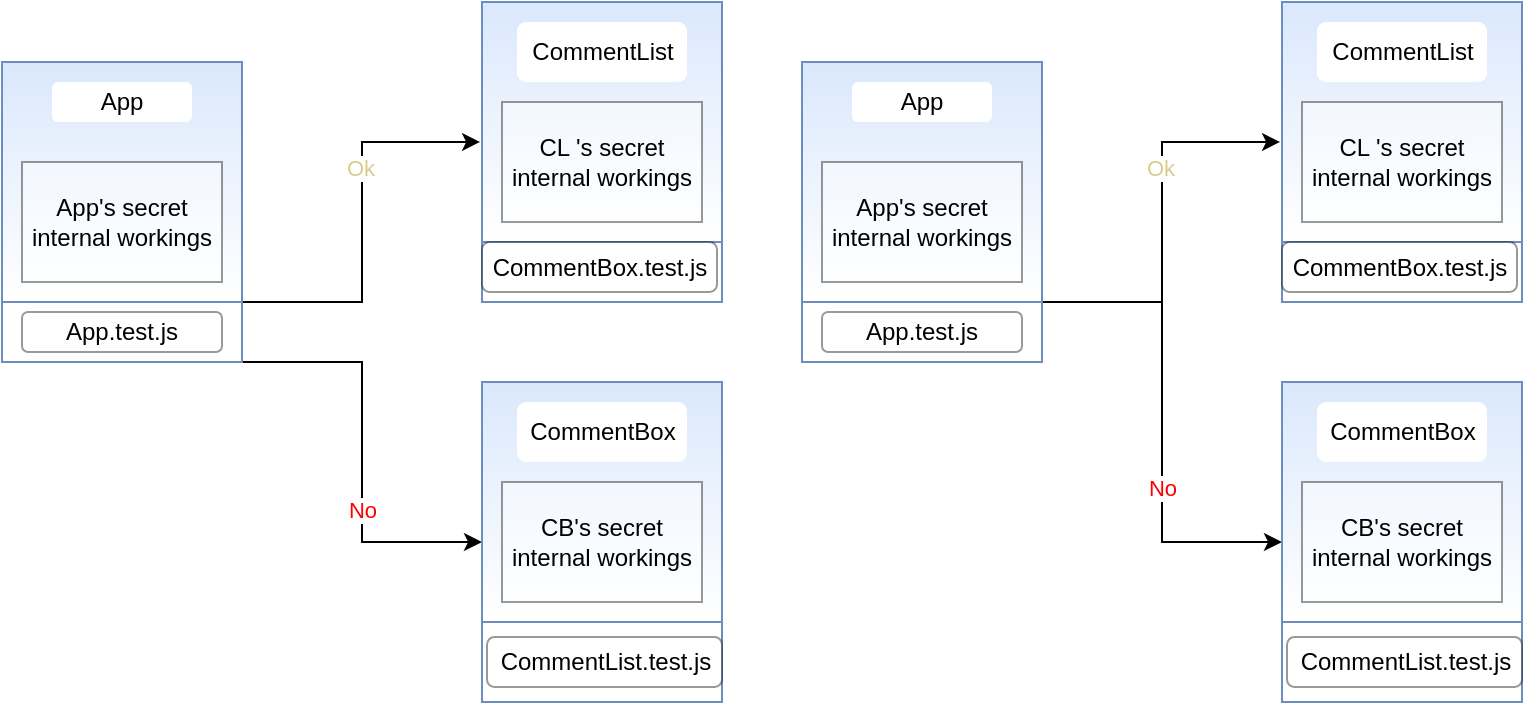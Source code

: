 <mxfile version="14.6.11" type="github">
  <diagram id="OV4i3EPiNZKbWgcswj3A" name="Page-1">
    <mxGraphModel dx="864" dy="475" grid="1" gridSize="10" guides="1" tooltips="1" connect="1" arrows="1" fold="1" page="1" pageScale="1" pageWidth="800" pageHeight="200" math="0" shadow="0">
      <root>
        <mxCell id="0" />
        <mxCell id="1" parent="0" />
        <mxCell id="-Zz1iQ8nHaRTQrOJkQAp-1" value="" style="whiteSpace=wrap;html=1;aspect=fixed;fillColor=#dae8fc;strokeColor=#6c8ebf;gradientColor=#ffffff;" vertex="1" parent="1">
          <mxGeometry x="20" y="60" width="120" height="120" as="geometry" />
        </mxCell>
        <mxCell id="-Zz1iQ8nHaRTQrOJkQAp-2" value="App&#39;s secret internal workings" style="rounded=0;whiteSpace=wrap;html=1;opacity=40;" vertex="1" parent="1">
          <mxGeometry x="30" y="110" width="100" height="60" as="geometry" />
        </mxCell>
        <mxCell id="-Zz1iQ8nHaRTQrOJkQAp-3" value="App" style="rounded=1;whiteSpace=wrap;html=1;strokeColor=none;" vertex="1" parent="1">
          <mxGeometry x="45" y="70" width="70" height="20" as="geometry" />
        </mxCell>
        <mxCell id="-Zz1iQ8nHaRTQrOJkQAp-12" style="edgeStyle=orthogonalEdgeStyle;rounded=0;orthogonalLoop=1;jettySize=auto;html=1;entryX=-0.008;entryY=0.583;entryDx=0;entryDy=0;entryPerimeter=0;" edge="1" parent="1" source="-Zz1iQ8nHaRTQrOJkQAp-8" target="-Zz1iQ8nHaRTQrOJkQAp-33">
          <mxGeometry relative="1" as="geometry">
            <mxPoint x="250" y="100" as="targetPoint" />
            <Array as="points">
              <mxPoint x="200" y="180" />
              <mxPoint x="200" y="100" />
            </Array>
          </mxGeometry>
        </mxCell>
        <mxCell id="-Zz1iQ8nHaRTQrOJkQAp-19" value="&lt;font color=&quot;#D6CE89&quot;&gt;Ok&lt;/font&gt;" style="edgeLabel;html=1;align=center;verticalAlign=middle;resizable=0;points=[];" vertex="1" connectable="0" parent="-Zz1iQ8nHaRTQrOJkQAp-12">
          <mxGeometry x="0.28" y="1" relative="1" as="geometry">
            <mxPoint as="offset" />
          </mxGeometry>
        </mxCell>
        <mxCell id="-Zz1iQ8nHaRTQrOJkQAp-31" style="edgeStyle=orthogonalEdgeStyle;rounded=0;orthogonalLoop=1;jettySize=auto;html=1;entryX=0;entryY=0.667;entryDx=0;entryDy=0;entryPerimeter=0;" edge="1" parent="1" source="-Zz1iQ8nHaRTQrOJkQAp-8" target="-Zz1iQ8nHaRTQrOJkQAp-23">
          <mxGeometry relative="1" as="geometry">
            <mxPoint x="200" y="370" as="targetPoint" />
            <Array as="points">
              <mxPoint x="200" y="210" />
              <mxPoint x="200" y="300" />
            </Array>
          </mxGeometry>
        </mxCell>
        <mxCell id="-Zz1iQ8nHaRTQrOJkQAp-40" value="&lt;font color=&quot;#FF0000&quot;&gt;No&lt;/font&gt;" style="edgeLabel;html=1;align=center;verticalAlign=middle;resizable=0;points=[];" vertex="1" connectable="0" parent="-Zz1iQ8nHaRTQrOJkQAp-31">
          <mxGeometry x="0.276" relative="1" as="geometry">
            <mxPoint as="offset" />
          </mxGeometry>
        </mxCell>
        <mxCell id="-Zz1iQ8nHaRTQrOJkQAp-8" value="" style="rounded=0;whiteSpace=wrap;html=1;strokeColor=#6c8ebf;gradientColor=#ffffff;fillColor=none;" vertex="1" parent="1">
          <mxGeometry x="20" y="180" width="120" height="30" as="geometry" />
        </mxCell>
        <mxCell id="-Zz1iQ8nHaRTQrOJkQAp-9" value="App.test.js" style="rounded=1;whiteSpace=wrap;html=1;opacity=40;" vertex="1" parent="1">
          <mxGeometry x="30" y="185" width="100" height="20" as="geometry" />
        </mxCell>
        <mxCell id="-Zz1iQ8nHaRTQrOJkQAp-23" value="" style="whiteSpace=wrap;html=1;aspect=fixed;fillColor=#dae8fc;strokeColor=#6c8ebf;gradientColor=#ffffff;" vertex="1" parent="1">
          <mxGeometry x="260" y="220" width="120" height="120" as="geometry" />
        </mxCell>
        <mxCell id="-Zz1iQ8nHaRTQrOJkQAp-24" value="CB&#39;s secret internal workings" style="rounded=0;whiteSpace=wrap;html=1;opacity=40;" vertex="1" parent="1">
          <mxGeometry x="270" y="270" width="100" height="60" as="geometry" />
        </mxCell>
        <mxCell id="-Zz1iQ8nHaRTQrOJkQAp-25" value="CommentBox" style="rounded=1;whiteSpace=wrap;html=1;strokeColor=none;" vertex="1" parent="1">
          <mxGeometry x="277.5" y="230" width="85" height="30" as="geometry" />
        </mxCell>
        <mxCell id="-Zz1iQ8nHaRTQrOJkQAp-26" value="" style="rounded=0;whiteSpace=wrap;html=1;strokeColor=#6c8ebf;gradientColor=#ffffff;fillColor=none;" vertex="1" parent="1">
          <mxGeometry x="260" y="340" width="120" height="40" as="geometry" />
        </mxCell>
        <mxCell id="-Zz1iQ8nHaRTQrOJkQAp-27" value="CommentList.test.js" style="rounded=1;whiteSpace=wrap;html=1;opacity=40;" vertex="1" parent="1">
          <mxGeometry x="262.5" y="347.5" width="117.5" height="25" as="geometry" />
        </mxCell>
        <mxCell id="-Zz1iQ8nHaRTQrOJkQAp-33" value="" style="whiteSpace=wrap;html=1;aspect=fixed;fillColor=#dae8fc;strokeColor=#6c8ebf;gradientColor=#ffffff;" vertex="1" parent="1">
          <mxGeometry x="260" y="30" width="120" height="120" as="geometry" />
        </mxCell>
        <mxCell id="-Zz1iQ8nHaRTQrOJkQAp-34" value="CL &#39;s secret internal workings" style="rounded=0;whiteSpace=wrap;html=1;opacity=40;" vertex="1" parent="1">
          <mxGeometry x="270" y="80" width="100" height="60" as="geometry" />
        </mxCell>
        <mxCell id="-Zz1iQ8nHaRTQrOJkQAp-36" value="" style="rounded=0;whiteSpace=wrap;html=1;strokeColor=#6c8ebf;gradientColor=#ffffff;fillColor=none;" vertex="1" parent="1">
          <mxGeometry x="260" y="150" width="120" height="30" as="geometry" />
        </mxCell>
        <mxCell id="-Zz1iQ8nHaRTQrOJkQAp-38" value="&lt;div&gt;CommentList &lt;/div&gt;" style="rounded=1;whiteSpace=wrap;html=1;strokeColor=none;" vertex="1" parent="1">
          <mxGeometry x="277.5" y="40" width="85" height="30" as="geometry" />
        </mxCell>
        <mxCell id="-Zz1iQ8nHaRTQrOJkQAp-39" value="CommentBox.test.js" style="rounded=1;whiteSpace=wrap;html=1;opacity=40;" vertex="1" parent="1">
          <mxGeometry x="260" y="150" width="117.5" height="25" as="geometry" />
        </mxCell>
        <mxCell id="-Zz1iQ8nHaRTQrOJkQAp-41" value="" style="whiteSpace=wrap;html=1;aspect=fixed;fillColor=#dae8fc;strokeColor=#6c8ebf;gradientColor=#ffffff;" vertex="1" parent="1">
          <mxGeometry x="420" y="60" width="120" height="120" as="geometry" />
        </mxCell>
        <mxCell id="-Zz1iQ8nHaRTQrOJkQAp-42" value="App&#39;s secret internal workings" style="rounded=0;whiteSpace=wrap;html=1;opacity=40;" vertex="1" parent="1">
          <mxGeometry x="430" y="110" width="100" height="60" as="geometry" />
        </mxCell>
        <mxCell id="-Zz1iQ8nHaRTQrOJkQAp-43" value="App" style="rounded=1;whiteSpace=wrap;html=1;strokeColor=none;" vertex="1" parent="1">
          <mxGeometry x="445" y="70" width="70" height="20" as="geometry" />
        </mxCell>
        <mxCell id="-Zz1iQ8nHaRTQrOJkQAp-44" style="edgeStyle=orthogonalEdgeStyle;rounded=0;orthogonalLoop=1;jettySize=auto;html=1;entryX=-0.008;entryY=0.583;entryDx=0;entryDy=0;entryPerimeter=0;" edge="1" parent="1" source="-Zz1iQ8nHaRTQrOJkQAp-48" target="-Zz1iQ8nHaRTQrOJkQAp-55">
          <mxGeometry relative="1" as="geometry">
            <mxPoint x="650" y="100" as="targetPoint" />
            <Array as="points">
              <mxPoint x="600" y="180" />
              <mxPoint x="600" y="100" />
            </Array>
          </mxGeometry>
        </mxCell>
        <mxCell id="-Zz1iQ8nHaRTQrOJkQAp-45" value="&lt;font color=&quot;#D6CE89&quot;&gt;Ok&lt;/font&gt;" style="edgeLabel;html=1;align=center;verticalAlign=middle;resizable=0;points=[];" vertex="1" connectable="0" parent="-Zz1iQ8nHaRTQrOJkQAp-44">
          <mxGeometry x="0.28" y="1" relative="1" as="geometry">
            <mxPoint as="offset" />
          </mxGeometry>
        </mxCell>
        <mxCell id="-Zz1iQ8nHaRTQrOJkQAp-46" style="edgeStyle=orthogonalEdgeStyle;rounded=0;orthogonalLoop=1;jettySize=auto;html=1;entryX=0;entryY=0.667;entryDx=0;entryDy=0;entryPerimeter=0;" edge="1" parent="1" source="-Zz1iQ8nHaRTQrOJkQAp-48" target="-Zz1iQ8nHaRTQrOJkQAp-50">
          <mxGeometry relative="1" as="geometry">
            <mxPoint x="600" y="370" as="targetPoint" />
            <Array as="points">
              <mxPoint x="600" y="180" />
              <mxPoint x="600" y="300" />
            </Array>
          </mxGeometry>
        </mxCell>
        <mxCell id="-Zz1iQ8nHaRTQrOJkQAp-47" value="&lt;font color=&quot;#FF0000&quot;&gt;No&lt;/font&gt;" style="edgeLabel;html=1;align=center;verticalAlign=middle;resizable=0;points=[];" vertex="1" connectable="0" parent="-Zz1iQ8nHaRTQrOJkQAp-46">
          <mxGeometry x="0.276" relative="1" as="geometry">
            <mxPoint as="offset" />
          </mxGeometry>
        </mxCell>
        <mxCell id="-Zz1iQ8nHaRTQrOJkQAp-48" value="" style="rounded=0;whiteSpace=wrap;html=1;strokeColor=#6c8ebf;gradientColor=#ffffff;fillColor=none;" vertex="1" parent="1">
          <mxGeometry x="420" y="180" width="120" height="30" as="geometry" />
        </mxCell>
        <mxCell id="-Zz1iQ8nHaRTQrOJkQAp-49" value="App.test.js" style="rounded=1;whiteSpace=wrap;html=1;opacity=40;" vertex="1" parent="1">
          <mxGeometry x="430" y="185" width="100" height="20" as="geometry" />
        </mxCell>
        <mxCell id="-Zz1iQ8nHaRTQrOJkQAp-50" value="" style="whiteSpace=wrap;html=1;aspect=fixed;fillColor=#dae8fc;strokeColor=#6c8ebf;gradientColor=#ffffff;" vertex="1" parent="1">
          <mxGeometry x="660" y="220" width="120" height="120" as="geometry" />
        </mxCell>
        <mxCell id="-Zz1iQ8nHaRTQrOJkQAp-51" value="CB&#39;s secret internal workings" style="rounded=0;whiteSpace=wrap;html=1;opacity=40;" vertex="1" parent="1">
          <mxGeometry x="670" y="270" width="100" height="60" as="geometry" />
        </mxCell>
        <mxCell id="-Zz1iQ8nHaRTQrOJkQAp-52" value="CommentBox" style="rounded=1;whiteSpace=wrap;html=1;strokeColor=none;" vertex="1" parent="1">
          <mxGeometry x="677.5" y="230" width="85" height="30" as="geometry" />
        </mxCell>
        <mxCell id="-Zz1iQ8nHaRTQrOJkQAp-53" value="" style="rounded=0;whiteSpace=wrap;html=1;strokeColor=#6c8ebf;gradientColor=#ffffff;fillColor=none;" vertex="1" parent="1">
          <mxGeometry x="660" y="340" width="120" height="40" as="geometry" />
        </mxCell>
        <mxCell id="-Zz1iQ8nHaRTQrOJkQAp-54" value="CommentList.test.js" style="rounded=1;whiteSpace=wrap;html=1;opacity=40;" vertex="1" parent="1">
          <mxGeometry x="662.5" y="347.5" width="117.5" height="25" as="geometry" />
        </mxCell>
        <mxCell id="-Zz1iQ8nHaRTQrOJkQAp-55" value="" style="whiteSpace=wrap;html=1;aspect=fixed;fillColor=#dae8fc;strokeColor=#6c8ebf;gradientColor=#ffffff;" vertex="1" parent="1">
          <mxGeometry x="660" y="30" width="120" height="120" as="geometry" />
        </mxCell>
        <mxCell id="-Zz1iQ8nHaRTQrOJkQAp-56" value="CL &#39;s secret internal workings" style="rounded=0;whiteSpace=wrap;html=1;opacity=40;" vertex="1" parent="1">
          <mxGeometry x="670" y="80" width="100" height="60" as="geometry" />
        </mxCell>
        <mxCell id="-Zz1iQ8nHaRTQrOJkQAp-57" value="" style="rounded=0;whiteSpace=wrap;html=1;strokeColor=#6c8ebf;gradientColor=#ffffff;fillColor=none;" vertex="1" parent="1">
          <mxGeometry x="660" y="150" width="120" height="30" as="geometry" />
        </mxCell>
        <mxCell id="-Zz1iQ8nHaRTQrOJkQAp-58" value="&lt;div&gt;CommentList &lt;/div&gt;" style="rounded=1;whiteSpace=wrap;html=1;strokeColor=none;" vertex="1" parent="1">
          <mxGeometry x="677.5" y="40" width="85" height="30" as="geometry" />
        </mxCell>
        <mxCell id="-Zz1iQ8nHaRTQrOJkQAp-59" value="CommentBox.test.js" style="rounded=1;whiteSpace=wrap;html=1;opacity=40;" vertex="1" parent="1">
          <mxGeometry x="660" y="150" width="117.5" height="25" as="geometry" />
        </mxCell>
      </root>
    </mxGraphModel>
  </diagram>
</mxfile>
